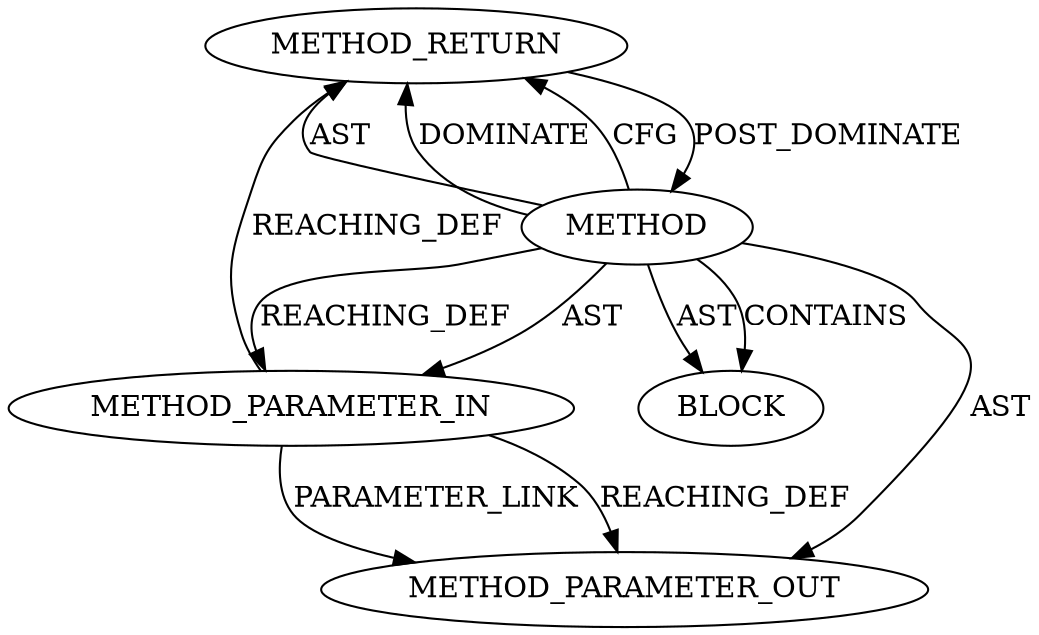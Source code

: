 digraph {
  20041 [label=METHOD_RETURN ORDER=2 CODE="RET" TYPE_FULL_NAME="ANY" EVALUATION_STRATEGY="BY_VALUE"]
  22027 [label=METHOD_PARAMETER_OUT ORDER=1 CODE="p1" IS_VARIADIC=false TYPE_FULL_NAME="ANY" EVALUATION_STRATEGY="BY_VALUE" INDEX=1 NAME="p1"]
  20039 [label=METHOD_PARAMETER_IN ORDER=1 CODE="p1" IS_VARIADIC=false TYPE_FULL_NAME="ANY" EVALUATION_STRATEGY="BY_VALUE" INDEX=1 NAME="p1"]
  20038 [label=METHOD AST_PARENT_TYPE="NAMESPACE_BLOCK" AST_PARENT_FULL_NAME="<global>" ORDER=0 CODE="<empty>" FULL_NAME="refcount_inc_not_zero" IS_EXTERNAL=true FILENAME="<empty>" SIGNATURE="" NAME="refcount_inc_not_zero"]
  20040 [label=BLOCK ORDER=1 ARGUMENT_INDEX=1 CODE="<empty>" TYPE_FULL_NAME="ANY"]
  20039 -> 22027 [label=PARAMETER_LINK ]
  20038 -> 20041 [label=AST ]
  20038 -> 20040 [label=AST ]
  20038 -> 20040 [label=CONTAINS ]
  20039 -> 20041 [label=REACHING_DEF VARIABLE="p1"]
  20038 -> 20039 [label=AST ]
  20038 -> 20041 [label=DOMINATE ]
  20038 -> 20041 [label=CFG ]
  20038 -> 22027 [label=AST ]
  20041 -> 20038 [label=POST_DOMINATE ]
  20039 -> 22027 [label=REACHING_DEF VARIABLE="p1"]
  20038 -> 20039 [label=REACHING_DEF VARIABLE=""]
}
